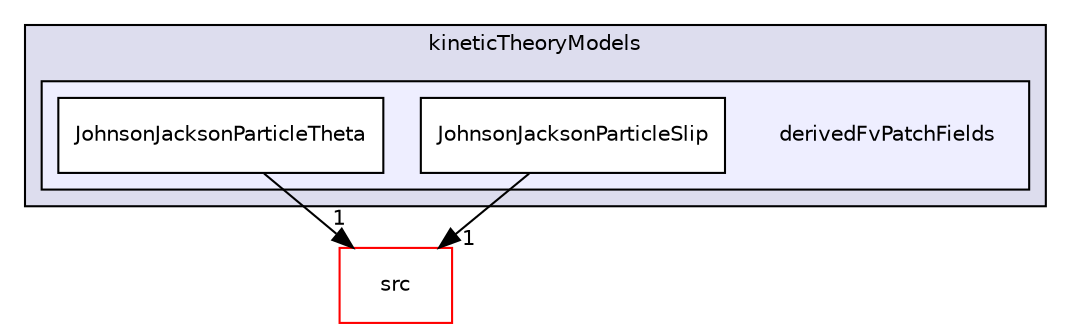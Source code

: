 digraph "applications/solvers/multiphase/reactingEulerFoam/reactingTwoPhaseEulerFoam/twoPhaseCompressibleTurbulenceModels/kineticTheoryModels/derivedFvPatchFields" {
  bgcolor=transparent;
  compound=true
  node [ fontsize="10", fontname="Helvetica"];
  edge [ labelfontsize="10", labelfontname="Helvetica"];
  subgraph clusterdir_0439bb45f0635097a245a13349eed6e8 {
    graph [ bgcolor="#ddddee", pencolor="black", label="kineticTheoryModels" fontname="Helvetica", fontsize="10", URL="dir_0439bb45f0635097a245a13349eed6e8.html"]
  subgraph clusterdir_ac6a558ea90e4e7fc273cf5554469bc0 {
    graph [ bgcolor="#eeeeff", pencolor="black", label="" URL="dir_ac6a558ea90e4e7fc273cf5554469bc0.html"];
    dir_ac6a558ea90e4e7fc273cf5554469bc0 [shape=plaintext label="derivedFvPatchFields"];
    dir_313e0e3e2f47808c849f67364b3b4916 [shape=box label="JohnsonJacksonParticleSlip" color="black" fillcolor="white" style="filled" URL="dir_313e0e3e2f47808c849f67364b3b4916.html"];
    dir_0e206813148b602b2b4eaf399bfda0e1 [shape=box label="JohnsonJacksonParticleTheta" color="black" fillcolor="white" style="filled" URL="dir_0e206813148b602b2b4eaf399bfda0e1.html"];
  }
  }
  dir_68267d1309a1af8e8297ef4c3efbcdba [shape=box label="src" color="red" URL="dir_68267d1309a1af8e8297ef4c3efbcdba.html"];
  dir_313e0e3e2f47808c849f67364b3b4916->dir_68267d1309a1af8e8297ef4c3efbcdba [headlabel="1", labeldistance=1.5 headhref="dir_000391_000736.html"];
  dir_0e206813148b602b2b4eaf399bfda0e1->dir_68267d1309a1af8e8297ef4c3efbcdba [headlabel="1", labeldistance=1.5 headhref="dir_000394_000736.html"];
}
